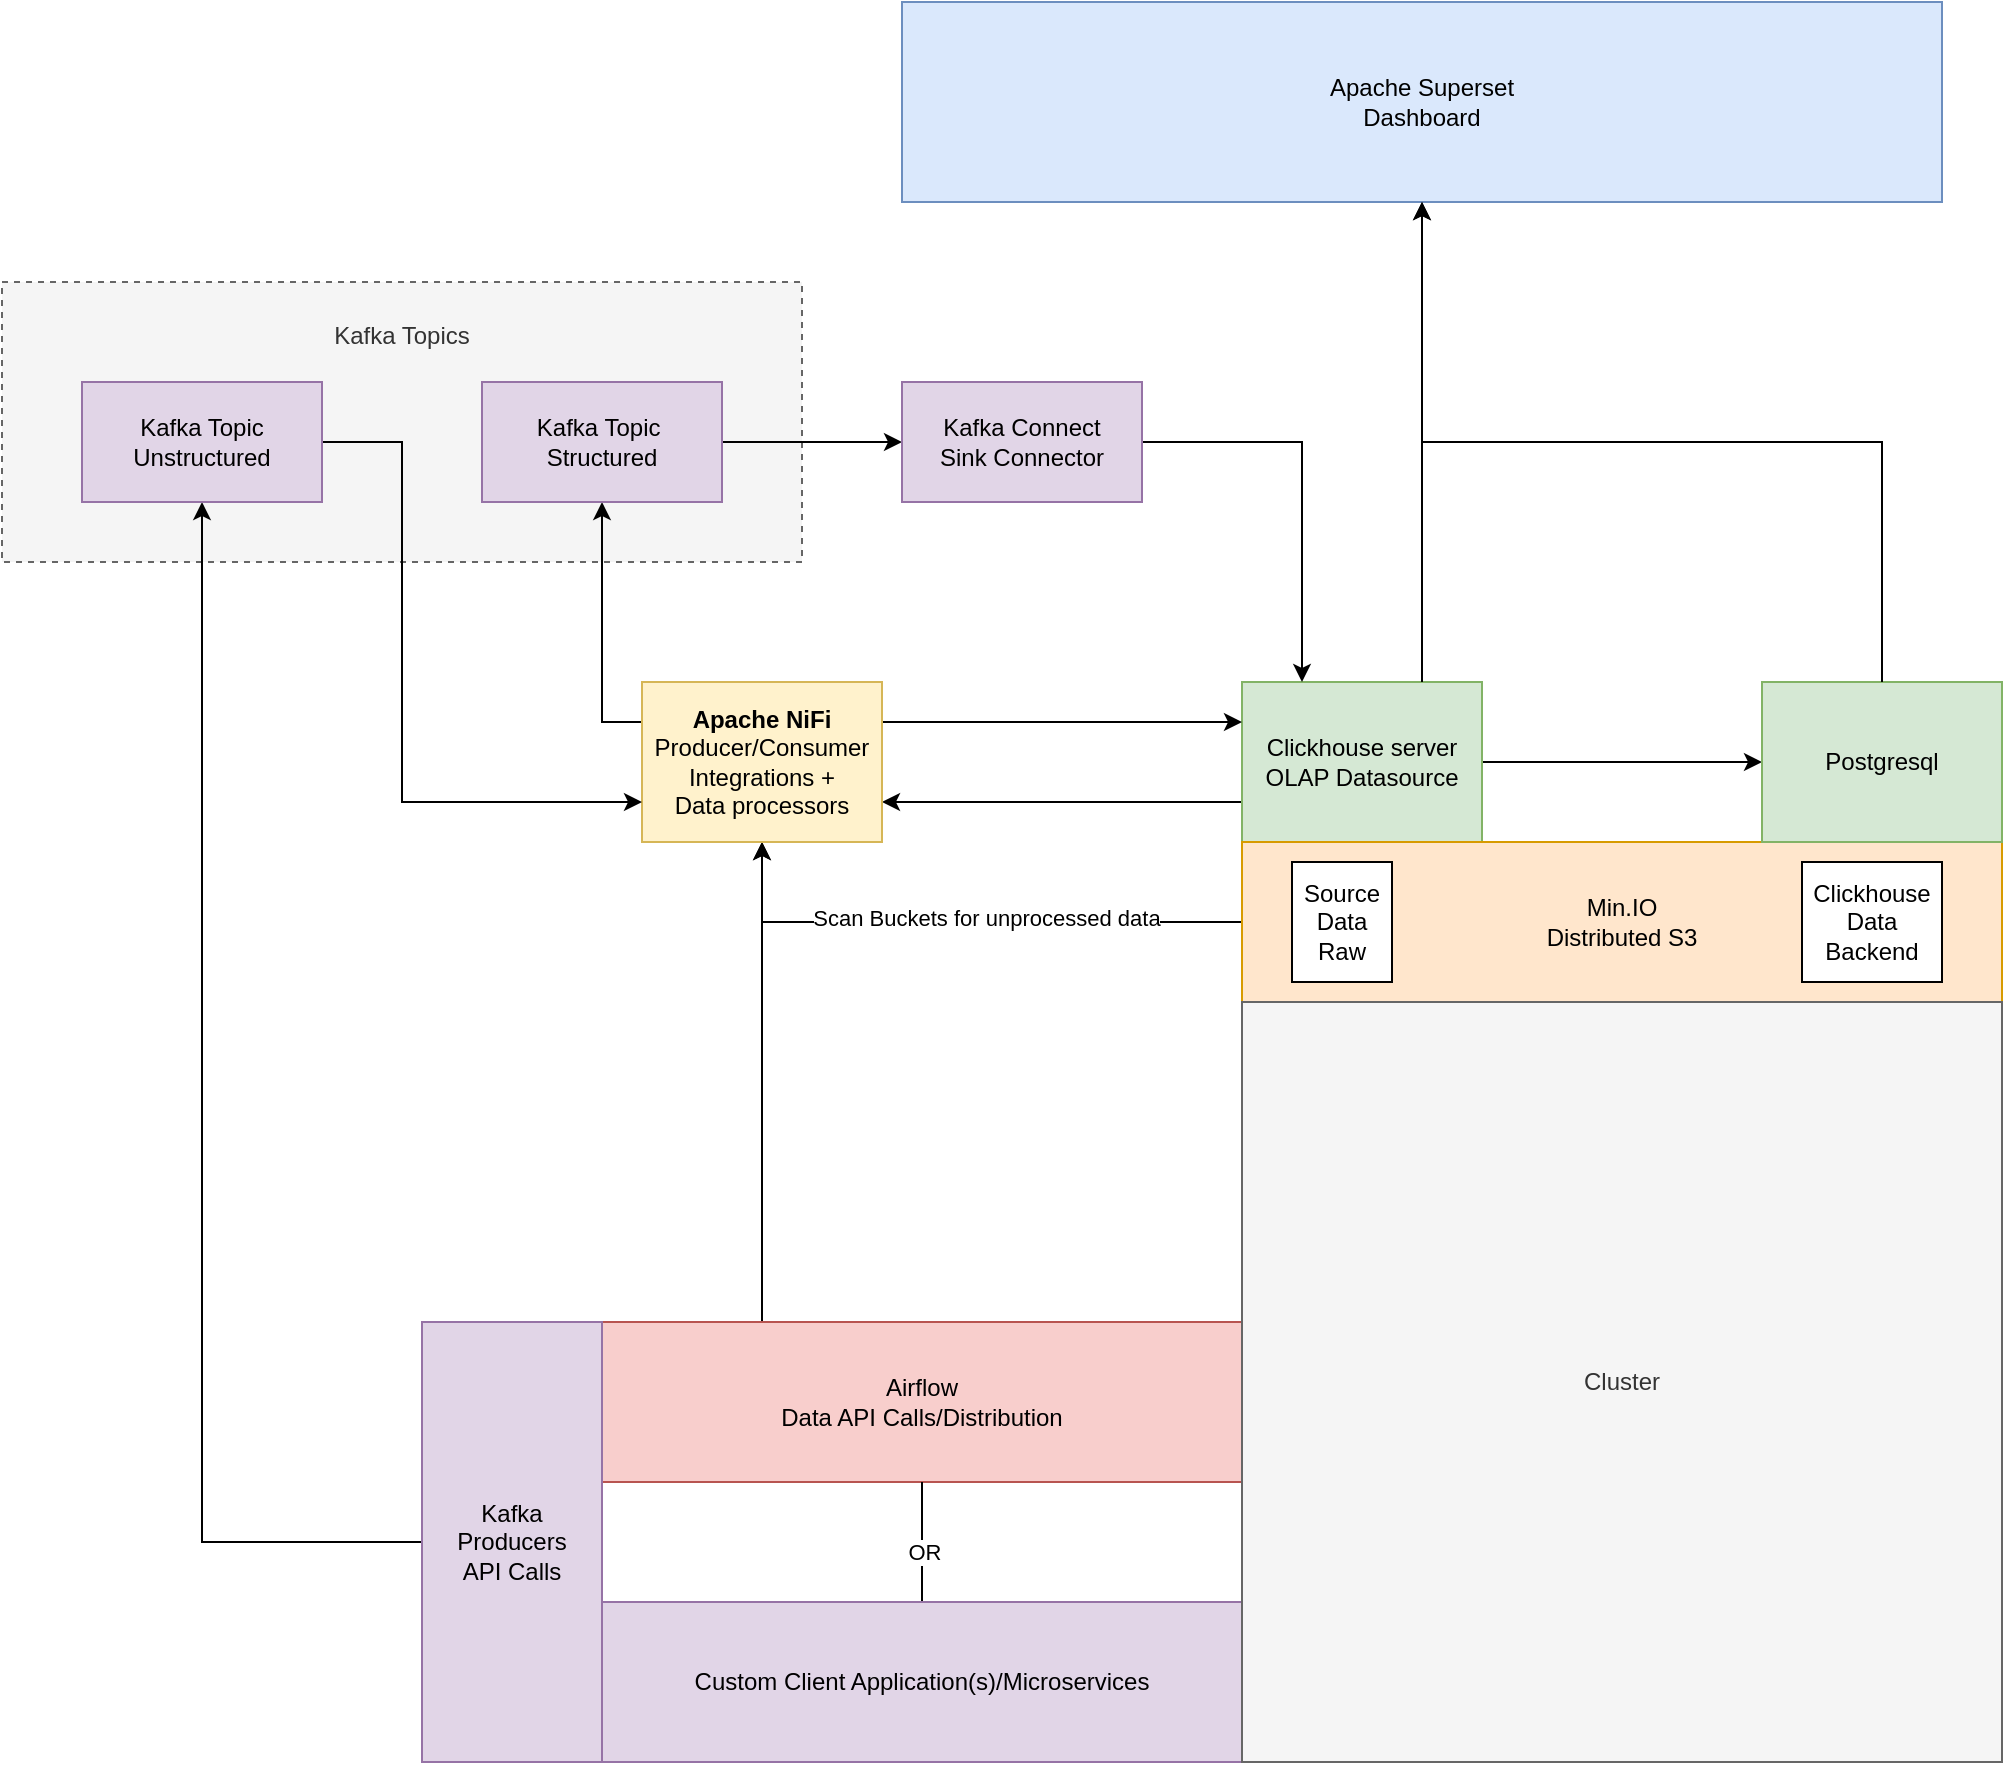 <mxfile version="24.7.6">
  <diagram name="Page-1" id="XsUpKN5bkYY6bdaOg-o0">
    <mxGraphModel dx="1987" dy="2335" grid="1" gridSize="10" guides="1" tooltips="1" connect="1" arrows="1" fold="1" page="1" pageScale="1" pageWidth="850" pageHeight="1100" math="0" shadow="0">
      <root>
        <mxCell id="0" />
        <mxCell id="1" parent="0" />
        <mxCell id="Wbn5nG5s3XOXVzn4nIWE-1" value="Kafka Topics&lt;div&gt;&lt;br&gt;&lt;/div&gt;&lt;div&gt;&lt;br&gt;&lt;/div&gt;&lt;div&gt;&lt;br&gt;&lt;/div&gt;&lt;div&gt;&lt;br&gt;&lt;/div&gt;&lt;div&gt;&lt;br&gt;&lt;/div&gt;&lt;div&gt;&lt;br&gt;&lt;/div&gt;" style="rounded=0;whiteSpace=wrap;html=1;dashed=1;fillColor=#f5f5f5;fontColor=#333333;strokeColor=#666666;" vertex="1" parent="1">
          <mxGeometry x="-280" y="40" width="400" height="140" as="geometry" />
        </mxCell>
        <mxCell id="AOcJWjodGGVIR-0718zk-1" value="&lt;div&gt;Apache Superset&lt;br&gt;&lt;/div&gt;&lt;div&gt;Dashboard&lt;/div&gt;" style="rounded=0;whiteSpace=wrap;html=1;fillColor=#dae8fc;strokeColor=#6c8ebf;" parent="1" vertex="1">
          <mxGeometry x="170" y="-100" width="520" height="100" as="geometry" />
        </mxCell>
        <mxCell id="AOcJWjodGGVIR-0718zk-49" style="edgeStyle=orthogonalEdgeStyle;rounded=0;orthogonalLoop=1;jettySize=auto;html=1;exitX=0;exitY=0.75;exitDx=0;exitDy=0;entryX=1;entryY=0.75;entryDx=0;entryDy=0;" parent="1" source="AOcJWjodGGVIR-0718zk-2" target="AOcJWjodGGVIR-0718zk-17" edge="1">
          <mxGeometry relative="1" as="geometry">
            <mxPoint x="260" y="300" as="sourcePoint" />
            <mxPoint x="80" y="300" as="targetPoint" />
          </mxGeometry>
        </mxCell>
        <mxCell id="AOcJWjodGGVIR-0718zk-55" style="edgeStyle=orthogonalEdgeStyle;rounded=0;orthogonalLoop=1;jettySize=auto;html=1;exitX=1;exitY=0.5;exitDx=0;exitDy=0;entryX=0;entryY=0.5;entryDx=0;entryDy=0;" parent="1" source="AOcJWjodGGVIR-0718zk-2" target="AOcJWjodGGVIR-0718zk-54" edge="1">
          <mxGeometry relative="1" as="geometry" />
        </mxCell>
        <mxCell id="AOcJWjodGGVIR-0718zk-2" value="Clickhouse server&lt;div&gt;OLAP Datasource&lt;/div&gt;" style="rounded=0;whiteSpace=wrap;html=1;fillColor=#d5e8d4;strokeColor=#82b366;" parent="1" vertex="1">
          <mxGeometry x="340" y="240" width="120" height="80" as="geometry" />
        </mxCell>
        <mxCell id="AOcJWjodGGVIR-0718zk-3" style="edgeStyle=orthogonalEdgeStyle;rounded=0;orthogonalLoop=1;jettySize=auto;html=1;exitX=0;exitY=0.5;exitDx=0;exitDy=0;entryX=0.5;entryY=1;entryDx=0;entryDy=0;" parent="1" source="AOcJWjodGGVIR-0718zk-5" target="AOcJWjodGGVIR-0718zk-17" edge="1">
          <mxGeometry relative="1" as="geometry" />
        </mxCell>
        <mxCell id="AOcJWjodGGVIR-0718zk-4" value="Scan Buckets for unprocessed data" style="edgeLabel;html=1;align=center;verticalAlign=middle;resizable=0;points=[];" parent="AOcJWjodGGVIR-0718zk-3" vertex="1" connectable="0">
          <mxGeometry x="-0.081" y="-2" relative="1" as="geometry">
            <mxPoint as="offset" />
          </mxGeometry>
        </mxCell>
        <mxCell id="AOcJWjodGGVIR-0718zk-5" value="Min.IO&lt;div&gt;Distributed S3&lt;/div&gt;" style="rounded=0;whiteSpace=wrap;html=1;fillColor=#ffe6cc;strokeColor=#d79b00;" parent="1" vertex="1">
          <mxGeometry x="340" y="320" width="380" height="80" as="geometry" />
        </mxCell>
        <mxCell id="AOcJWjodGGVIR-0718zk-9" value="Source Data Raw" style="rounded=0;whiteSpace=wrap;html=1;" parent="1" vertex="1">
          <mxGeometry x="365" y="330" width="50" height="60" as="geometry" />
        </mxCell>
        <mxCell id="AOcJWjodGGVIR-0718zk-45" style="edgeStyle=orthogonalEdgeStyle;rounded=0;orthogonalLoop=1;jettySize=auto;html=1;exitX=0.25;exitY=0;exitDx=0;exitDy=0;entryX=0.5;entryY=1;entryDx=0;entryDy=0;" parent="1" source="AOcJWjodGGVIR-0718zk-10" target="AOcJWjodGGVIR-0718zk-17" edge="1">
          <mxGeometry relative="1" as="geometry" />
        </mxCell>
        <mxCell id="AOcJWjodGGVIR-0718zk-10" value="Airflow&lt;div&gt;Data API Calls/Distribution&lt;/div&gt;" style="rounded=0;whiteSpace=wrap;html=1;fillColor=#f8cecc;strokeColor=#b85450;" parent="1" vertex="1">
          <mxGeometry x="20" y="560" width="320" height="80" as="geometry" />
        </mxCell>
        <mxCell id="AOcJWjodGGVIR-0718zk-47" style="edgeStyle=orthogonalEdgeStyle;rounded=0;orthogonalLoop=1;jettySize=auto;html=1;exitX=0;exitY=0.5;exitDx=0;exitDy=0;entryX=0.5;entryY=1;entryDx=0;entryDy=0;" parent="1" source="AOcJWjodGGVIR-0718zk-14" target="AOcJWjodGGVIR-0718zk-37" edge="1">
          <mxGeometry relative="1" as="geometry" />
        </mxCell>
        <mxCell id="AOcJWjodGGVIR-0718zk-14" value="Kafka Producers&lt;div&gt;API Calls&lt;/div&gt;" style="rounded=0;whiteSpace=wrap;html=1;fillColor=#e1d5e7;strokeColor=#9673a6;" parent="1" vertex="1">
          <mxGeometry x="-70" y="560" width="90" height="220" as="geometry" />
        </mxCell>
        <mxCell id="AOcJWjodGGVIR-0718zk-15" style="edgeStyle=orthogonalEdgeStyle;rounded=0;orthogonalLoop=1;jettySize=auto;html=1;exitX=1;exitY=0.25;exitDx=0;exitDy=0;entryX=0;entryY=0.25;entryDx=0;entryDy=0;" parent="1" source="AOcJWjodGGVIR-0718zk-17" target="AOcJWjodGGVIR-0718zk-2" edge="1">
          <mxGeometry relative="1" as="geometry">
            <mxPoint x="260" y="280" as="targetPoint" />
            <mxPoint x="80" y="280" as="sourcePoint" />
          </mxGeometry>
        </mxCell>
        <mxCell id="AOcJWjodGGVIR-0718zk-41" style="edgeStyle=orthogonalEdgeStyle;rounded=0;orthogonalLoop=1;jettySize=auto;html=1;exitX=0;exitY=0.25;exitDx=0;exitDy=0;" parent="1" source="AOcJWjodGGVIR-0718zk-17" target="AOcJWjodGGVIR-0718zk-40" edge="1">
          <mxGeometry relative="1" as="geometry">
            <mxPoint x="20" y="240" as="sourcePoint" />
          </mxGeometry>
        </mxCell>
        <mxCell id="AOcJWjodGGVIR-0718zk-17" value="&lt;b&gt;Apache NiFi&lt;/b&gt;&lt;div&gt;Producer/Consumer Integrations +&lt;/div&gt;&lt;div&gt;Data processors&lt;/div&gt;" style="rounded=0;whiteSpace=wrap;html=1;fillColor=#fff2cc;strokeColor=#d6b656;" parent="1" vertex="1">
          <mxGeometry x="40" y="240" width="120" height="80" as="geometry" />
        </mxCell>
        <mxCell id="AOcJWjodGGVIR-0718zk-18" style="edgeStyle=orthogonalEdgeStyle;rounded=0;orthogonalLoop=1;jettySize=auto;html=1;exitX=0.75;exitY=0;exitDx=0;exitDy=0;entryX=0.5;entryY=1;entryDx=0;entryDy=0;" parent="1" source="AOcJWjodGGVIR-0718zk-2" edge="1" target="AOcJWjodGGVIR-0718zk-1">
          <mxGeometry relative="1" as="geometry">
            <mxPoint x="490" y="6" as="targetPoint" />
          </mxGeometry>
        </mxCell>
        <mxCell id="AOcJWjodGGVIR-0718zk-39" style="edgeStyle=orthogonalEdgeStyle;rounded=0;orthogonalLoop=1;jettySize=auto;html=1;exitX=1;exitY=0.5;exitDx=0;exitDy=0;entryX=0;entryY=0.75;entryDx=0;entryDy=0;" parent="1" source="AOcJWjodGGVIR-0718zk-37" target="AOcJWjodGGVIR-0718zk-17" edge="1">
          <mxGeometry relative="1" as="geometry">
            <mxPoint x="-40" y="280" as="targetPoint" />
            <Array as="points">
              <mxPoint x="-80" y="120" />
              <mxPoint x="-80" y="300" />
            </Array>
          </mxGeometry>
        </mxCell>
        <mxCell id="AOcJWjodGGVIR-0718zk-37" value="Kafka Topic&lt;div&gt;Unstructured&lt;/div&gt;" style="rounded=0;whiteSpace=wrap;html=1;fillColor=#e1d5e7;strokeColor=#9673a6;" parent="1" vertex="1">
          <mxGeometry x="-240" y="90" width="120" height="60" as="geometry" />
        </mxCell>
        <mxCell id="AOcJWjodGGVIR-0718zk-43" style="edgeStyle=orthogonalEdgeStyle;rounded=0;orthogonalLoop=1;jettySize=auto;html=1;exitX=1;exitY=0.5;exitDx=0;exitDy=0;entryX=0;entryY=0.5;entryDx=0;entryDy=0;" parent="1" source="AOcJWjodGGVIR-0718zk-40" target="AOcJWjodGGVIR-0718zk-42" edge="1">
          <mxGeometry relative="1" as="geometry" />
        </mxCell>
        <mxCell id="AOcJWjodGGVIR-0718zk-40" value="Kafka Topic&amp;nbsp;&lt;div&gt;Structured&lt;/div&gt;" style="rounded=0;whiteSpace=wrap;html=1;fillColor=#e1d5e7;strokeColor=#9673a6;" parent="1" vertex="1">
          <mxGeometry x="-40" y="90" width="120" height="60" as="geometry" />
        </mxCell>
        <mxCell id="AOcJWjodGGVIR-0718zk-44" style="edgeStyle=orthogonalEdgeStyle;rounded=0;orthogonalLoop=1;jettySize=auto;html=1;exitX=1;exitY=0.5;exitDx=0;exitDy=0;entryX=0.25;entryY=0;entryDx=0;entryDy=0;" parent="1" source="AOcJWjodGGVIR-0718zk-42" target="AOcJWjodGGVIR-0718zk-2" edge="1">
          <mxGeometry relative="1" as="geometry">
            <mxPoint x="290" y="240" as="targetPoint" />
          </mxGeometry>
        </mxCell>
        <mxCell id="AOcJWjodGGVIR-0718zk-42" value="Kafka Connect&lt;div&gt;Sink Connector&lt;/div&gt;" style="rounded=0;whiteSpace=wrap;html=1;fillColor=#e1d5e7;strokeColor=#9673a6;" parent="1" vertex="1">
          <mxGeometry x="170" y="90" width="120" height="60" as="geometry" />
        </mxCell>
        <mxCell id="AOcJWjodGGVIR-0718zk-51" value="" style="edgeStyle=orthogonalEdgeStyle;rounded=0;orthogonalLoop=1;jettySize=auto;html=1;endArrow=none;endFill=0;" parent="1" source="AOcJWjodGGVIR-0718zk-50" target="AOcJWjodGGVIR-0718zk-10" edge="1">
          <mxGeometry relative="1" as="geometry" />
        </mxCell>
        <mxCell id="AOcJWjodGGVIR-0718zk-52" value="OR" style="edgeLabel;html=1;align=center;verticalAlign=middle;resizable=0;points=[];" parent="AOcJWjodGGVIR-0718zk-51" vertex="1" connectable="0">
          <mxGeometry x="-0.148" y="-1" relative="1" as="geometry">
            <mxPoint as="offset" />
          </mxGeometry>
        </mxCell>
        <mxCell id="AOcJWjodGGVIR-0718zk-50" value="Custom Client Application(s)/Microservices" style="rounded=0;whiteSpace=wrap;html=1;fillColor=#e1d5e7;strokeColor=#9673a6;" parent="1" vertex="1">
          <mxGeometry x="20" y="700" width="320" height="80" as="geometry" />
        </mxCell>
        <mxCell id="AOcJWjodGGVIR-0718zk-53" value="Cluster" style="rounded=0;whiteSpace=wrap;html=1;fillColor=#f5f5f5;fontColor=#333333;strokeColor=#666666;" parent="1" vertex="1">
          <mxGeometry x="340" y="400" width="380" height="380" as="geometry" />
        </mxCell>
        <mxCell id="AOcJWjodGGVIR-0718zk-54" value="&lt;div&gt;Postgresql&lt;/div&gt;" style="rounded=0;whiteSpace=wrap;html=1;fillColor=#d5e8d4;strokeColor=#82b366;" parent="1" vertex="1">
          <mxGeometry x="600" y="240" width="120" height="80" as="geometry" />
        </mxCell>
        <mxCell id="AOcJWjodGGVIR-0718zk-56" style="edgeStyle=orthogonalEdgeStyle;rounded=0;orthogonalLoop=1;jettySize=auto;html=1;exitX=0.5;exitY=0;exitDx=0;exitDy=0;entryX=0.5;entryY=1;entryDx=0;entryDy=0;" parent="1" source="AOcJWjodGGVIR-0718zk-54" target="AOcJWjodGGVIR-0718zk-1" edge="1">
          <mxGeometry relative="1" as="geometry" />
        </mxCell>
        <mxCell id="AOcJWjodGGVIR-0718zk-57" value="Clickhouse&lt;div&gt;Data Backend&lt;/div&gt;" style="rounded=0;whiteSpace=wrap;html=1;" parent="1" vertex="1">
          <mxGeometry x="620" y="330" width="70" height="60" as="geometry" />
        </mxCell>
      </root>
    </mxGraphModel>
  </diagram>
</mxfile>
